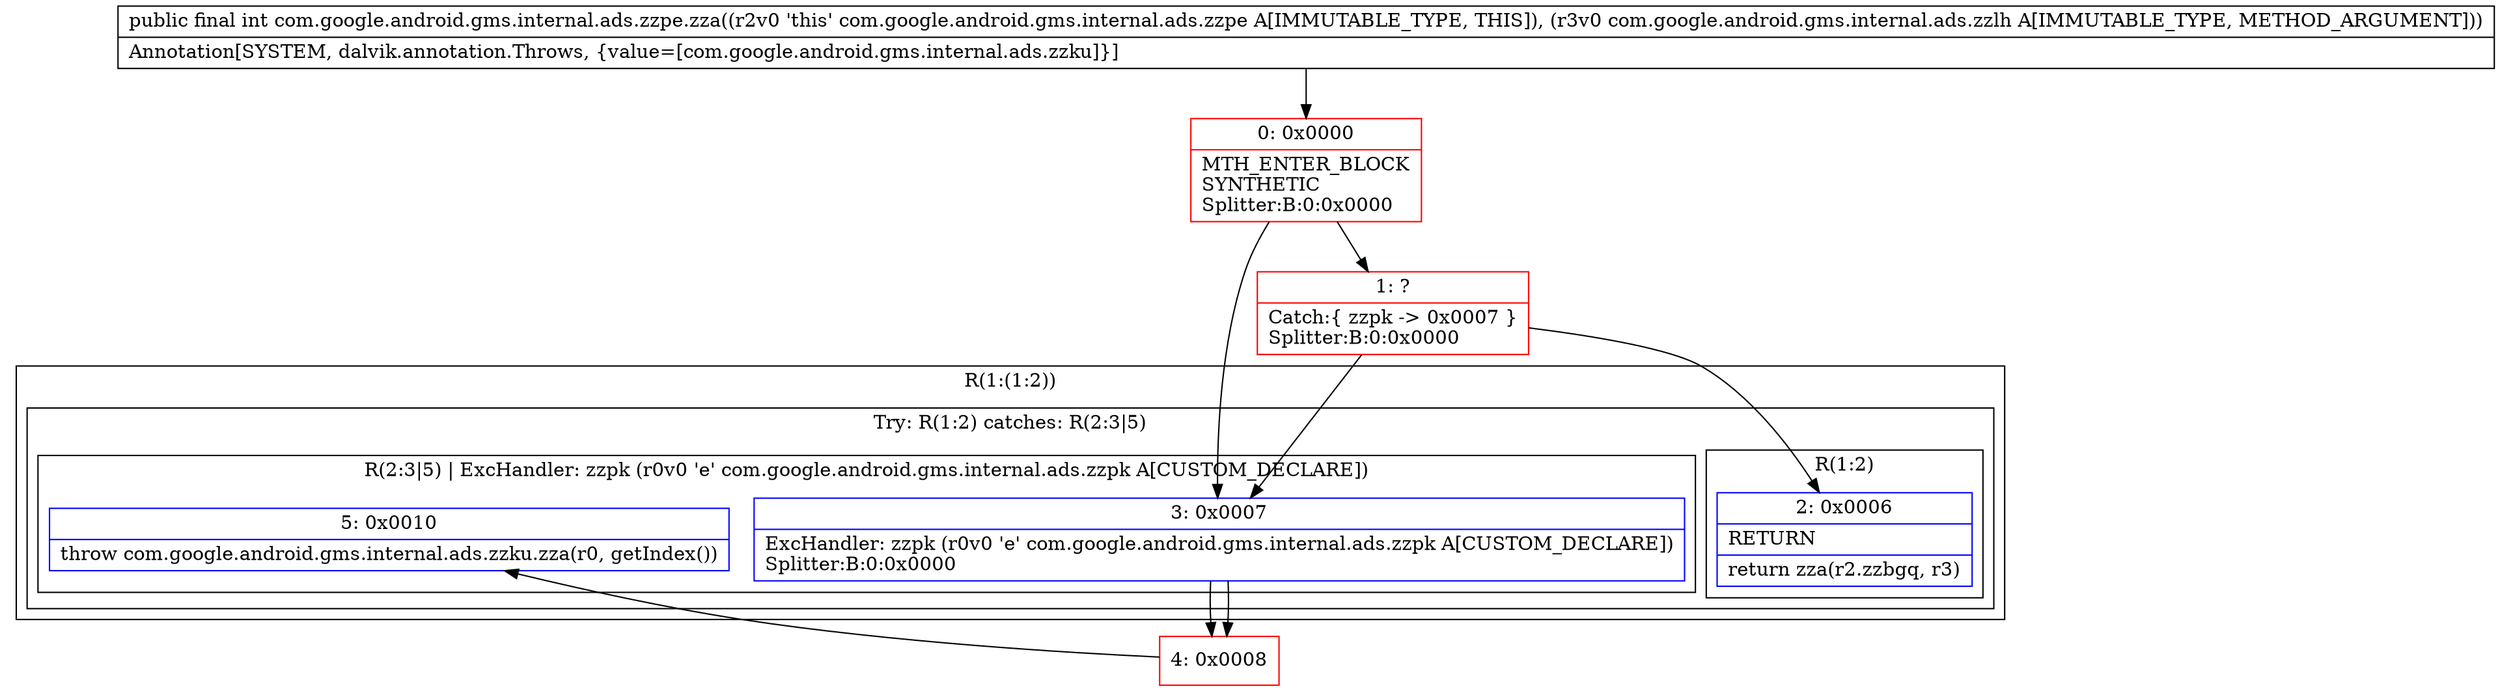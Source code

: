 digraph "CFG forcom.google.android.gms.internal.ads.zzpe.zza(Lcom\/google\/android\/gms\/internal\/ads\/zzlh;)I" {
subgraph cluster_Region_2103080863 {
label = "R(1:(1:2))";
node [shape=record,color=blue];
subgraph cluster_TryCatchRegion_344693308 {
label = "Try: R(1:2) catches: R(2:3|5)";
node [shape=record,color=blue];
subgraph cluster_Region_1313489040 {
label = "R(1:2)";
node [shape=record,color=blue];
Node_2 [shape=record,label="{2\:\ 0x0006|RETURN\l|return zza(r2.zzbgq, r3)\l}"];
}
subgraph cluster_Region_345747992 {
label = "R(2:3|5) | ExcHandler: zzpk (r0v0 'e' com.google.android.gms.internal.ads.zzpk A[CUSTOM_DECLARE])\l";
node [shape=record,color=blue];
Node_3 [shape=record,label="{3\:\ 0x0007|ExcHandler: zzpk (r0v0 'e' com.google.android.gms.internal.ads.zzpk A[CUSTOM_DECLARE])\lSplitter:B:0:0x0000\l}"];
Node_5 [shape=record,label="{5\:\ 0x0010|throw com.google.android.gms.internal.ads.zzku.zza(r0, getIndex())\l}"];
}
}
}
subgraph cluster_Region_345747992 {
label = "R(2:3|5) | ExcHandler: zzpk (r0v0 'e' com.google.android.gms.internal.ads.zzpk A[CUSTOM_DECLARE])\l";
node [shape=record,color=blue];
Node_3 [shape=record,label="{3\:\ 0x0007|ExcHandler: zzpk (r0v0 'e' com.google.android.gms.internal.ads.zzpk A[CUSTOM_DECLARE])\lSplitter:B:0:0x0000\l}"];
Node_5 [shape=record,label="{5\:\ 0x0010|throw com.google.android.gms.internal.ads.zzku.zza(r0, getIndex())\l}"];
}
Node_0 [shape=record,color=red,label="{0\:\ 0x0000|MTH_ENTER_BLOCK\lSYNTHETIC\lSplitter:B:0:0x0000\l}"];
Node_1 [shape=record,color=red,label="{1\:\ ?|Catch:\{ zzpk \-\> 0x0007 \}\lSplitter:B:0:0x0000\l}"];
Node_4 [shape=record,color=red,label="{4\:\ 0x0008}"];
MethodNode[shape=record,label="{public final int com.google.android.gms.internal.ads.zzpe.zza((r2v0 'this' com.google.android.gms.internal.ads.zzpe A[IMMUTABLE_TYPE, THIS]), (r3v0 com.google.android.gms.internal.ads.zzlh A[IMMUTABLE_TYPE, METHOD_ARGUMENT]))  | Annotation[SYSTEM, dalvik.annotation.Throws, \{value=[com.google.android.gms.internal.ads.zzku]\}]\l}"];
MethodNode -> Node_0;
Node_3 -> Node_4;
Node_3 -> Node_4;
Node_0 -> Node_1;
Node_0 -> Node_3;
Node_1 -> Node_3;
Node_1 -> Node_2;
Node_4 -> Node_5;
}

